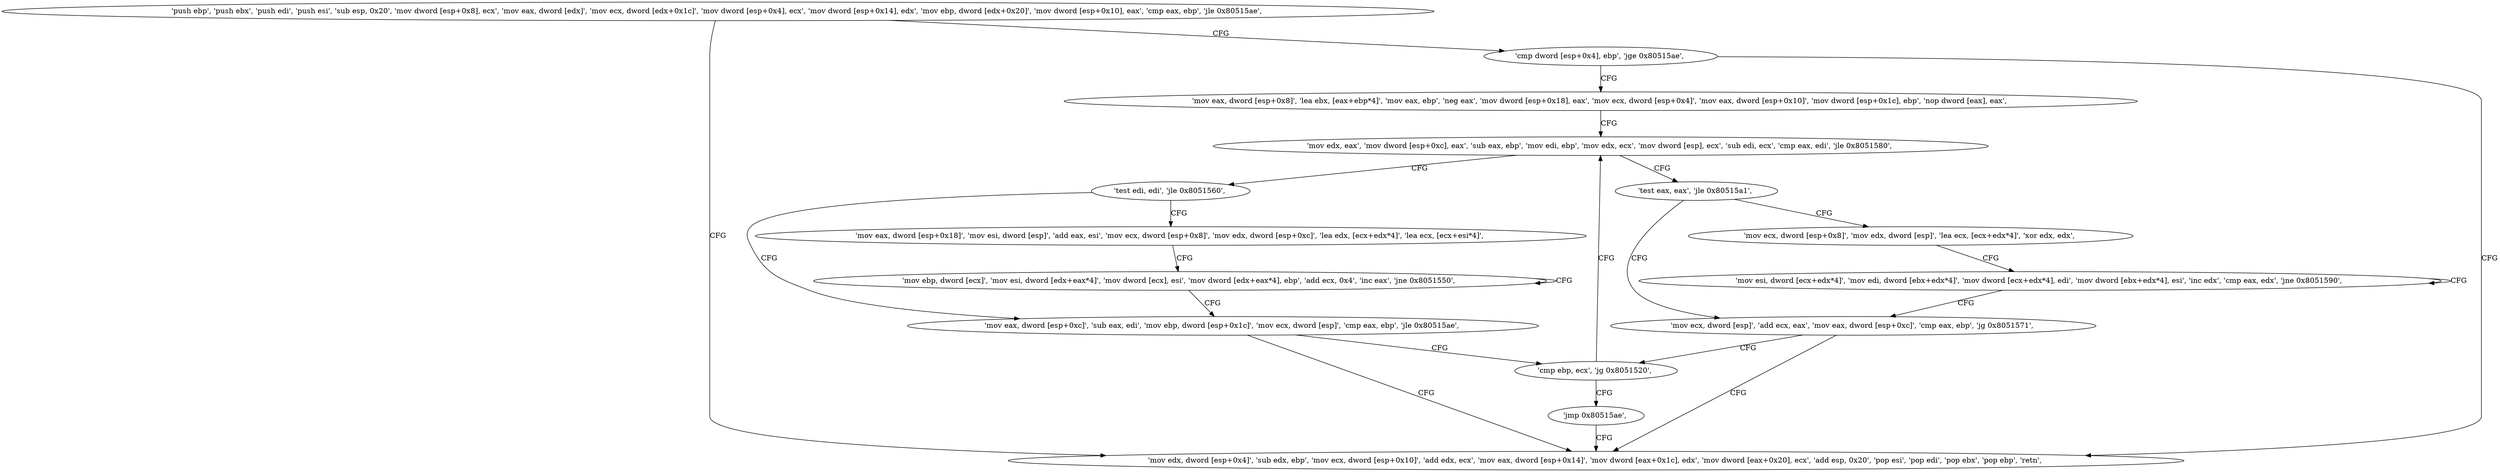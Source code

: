 digraph "func" {
"134550736" [label = "'push ebp', 'push ebx', 'push edi', 'push esi', 'sub esp, 0x20', 'mov dword [esp+0x8], ecx', 'mov eax, dword [edx]', 'mov ecx, dword [edx+0x1c]', 'mov dword [esp+0x4], ecx', 'mov dword [esp+0x14], edx', 'mov ebp, dword [edx+0x20]', 'mov dword [esp+0x10], eax', 'cmp eax, ebp', 'jle 0x80515ae', " ]
"134550958" [label = "'mov edx, dword [esp+0x4]', 'sub edx, ebp', 'mov ecx, dword [esp+0x10]', 'add edx, ecx', 'mov eax, dword [esp+0x14]', 'mov dword [eax+0x1c], edx', 'mov dword [eax+0x20], ecx', 'add esp, 0x20', 'pop esi', 'pop edi', 'pop ebx', 'pop ebp', 'retn', " ]
"134550775" [label = "'cmp dword [esp+0x4], ebp', 'jge 0x80515ae', " ]
"134550785" [label = "'mov eax, dword [esp+0x8]', 'lea ebx, [eax+ebp*4]', 'mov eax, ebp', 'neg eax', 'mov dword [esp+0x18], eax', 'mov ecx, dword [esp+0x4]', 'mov eax, dword [esp+0x10]', 'mov dword [esp+0x1c], ebp', 'nop dword [eax], eax', " ]
"134550816" [label = "'mov edx, eax', 'mov dword [esp+0xc], eax', 'sub eax, ebp', 'mov edi, ebp', 'mov edx, ecx', 'mov dword [esp], ecx', 'sub edi, ecx', 'cmp eax, edi', 'jle 0x8051580', " ]
"134550912" [label = "'test eax, eax', 'jle 0x80515a1', " ]
"134550945" [label = "'mov ecx, dword [esp]', 'add ecx, eax', 'mov eax, dword [esp+0xc]', 'cmp eax, ebp', 'jg 0x8051571', " ]
"134550916" [label = "'mov ecx, dword [esp+0x8]', 'mov edx, dword [esp]', 'lea ecx, [ecx+edx*4]', 'xor edx, edx', " ]
"134550837" [label = "'test edi, edi', 'jle 0x8051560', " ]
"134550880" [label = "'mov eax, dword [esp+0xc]', 'sub eax, edi', 'mov ebp, dword [esp+0x1c]', 'mov ecx, dword [esp]', 'cmp eax, ebp', 'jle 0x80515ae', " ]
"134550841" [label = "'mov eax, dword [esp+0x18]', 'mov esi, dword [esp]', 'add eax, esi', 'mov ecx, dword [esp+0x8]', 'mov edx, dword [esp+0xc]', 'lea edx, [ecx+edx*4]', 'lea ecx, [ecx+esi*4]', " ]
"134550897" [label = "'cmp ebp, ecx', 'jg 0x8051520', " ]
"134550928" [label = "'mov esi, dword [ecx+edx*4]', 'mov edi, dword [ebx+edx*4]', 'mov dword [ecx+edx*4], edi', 'mov dword [ebx+edx*4], esi', 'inc edx', 'cmp eax, edx', 'jne 0x8051590', " ]
"134550864" [label = "'mov ebp, dword [ecx]', 'mov esi, dword [edx+eax*4]', 'mov dword [ecx], esi', 'mov dword [edx+eax*4], ebp', 'add ecx, 0x4', 'inc eax', 'jne 0x8051550', " ]
"134550901" [label = "'jmp 0x80515ae', " ]
"134550736" -> "134550958" [ label = "CFG" ]
"134550736" -> "134550775" [ label = "CFG" ]
"134550775" -> "134550958" [ label = "CFG" ]
"134550775" -> "134550785" [ label = "CFG" ]
"134550785" -> "134550816" [ label = "CFG" ]
"134550816" -> "134550912" [ label = "CFG" ]
"134550816" -> "134550837" [ label = "CFG" ]
"134550912" -> "134550945" [ label = "CFG" ]
"134550912" -> "134550916" [ label = "CFG" ]
"134550945" -> "134550897" [ label = "CFG" ]
"134550945" -> "134550958" [ label = "CFG" ]
"134550916" -> "134550928" [ label = "CFG" ]
"134550837" -> "134550880" [ label = "CFG" ]
"134550837" -> "134550841" [ label = "CFG" ]
"134550880" -> "134550958" [ label = "CFG" ]
"134550880" -> "134550897" [ label = "CFG" ]
"134550841" -> "134550864" [ label = "CFG" ]
"134550897" -> "134550816" [ label = "CFG" ]
"134550897" -> "134550901" [ label = "CFG" ]
"134550928" -> "134550928" [ label = "CFG" ]
"134550928" -> "134550945" [ label = "CFG" ]
"134550864" -> "134550864" [ label = "CFG" ]
"134550864" -> "134550880" [ label = "CFG" ]
"134550901" -> "134550958" [ label = "CFG" ]
}
